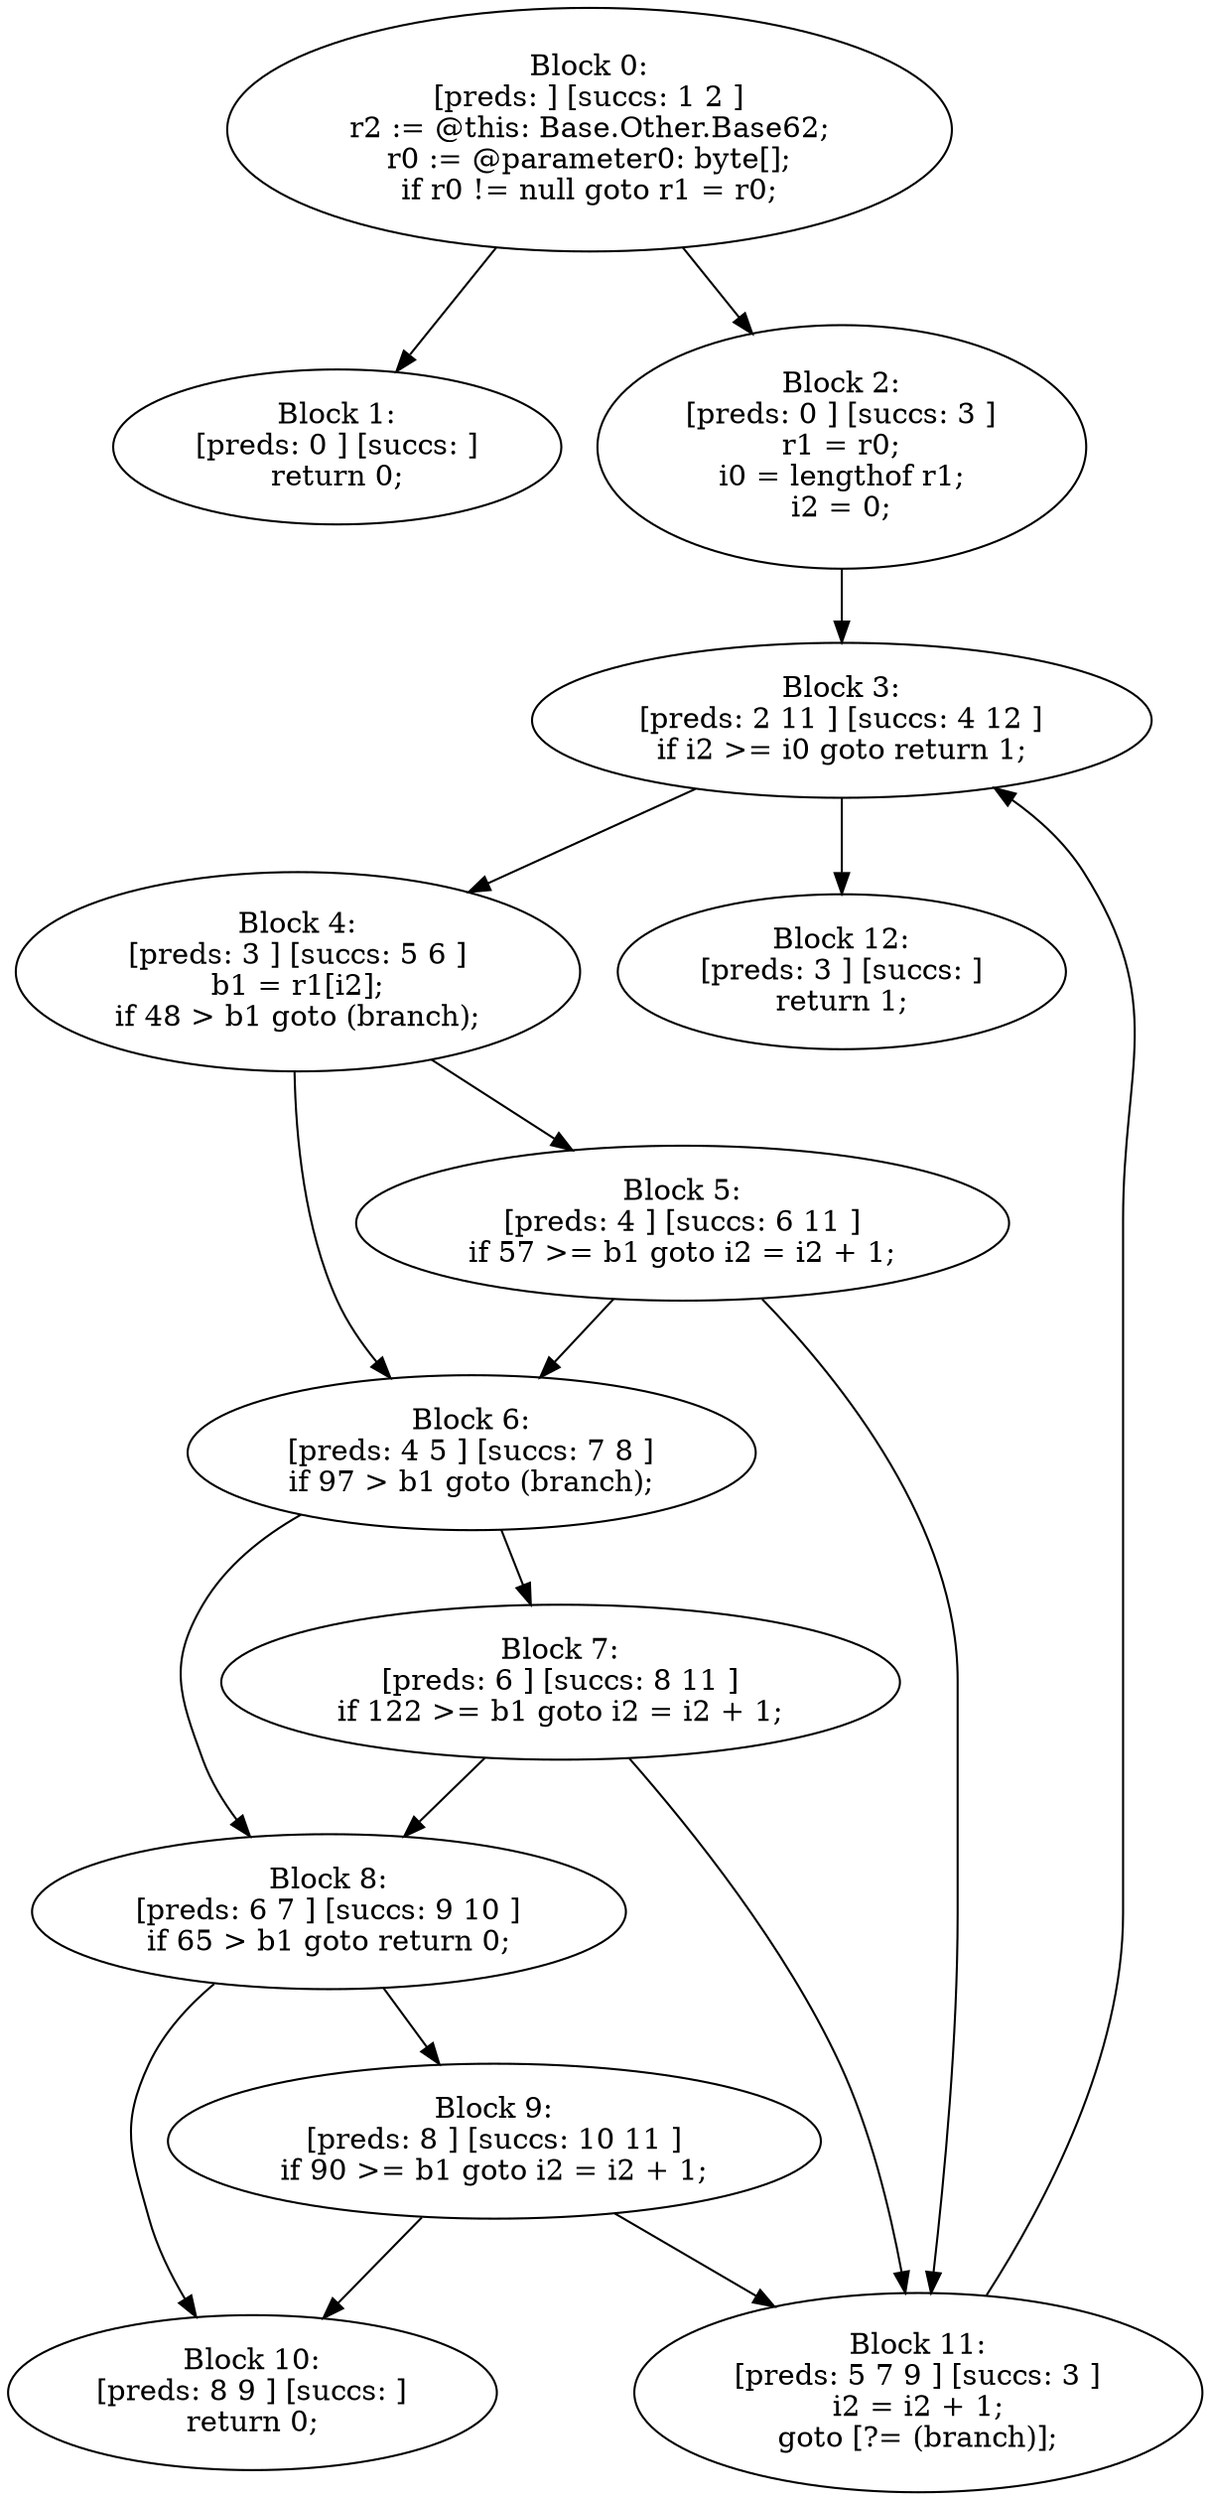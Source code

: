 digraph "unitGraph" {
    "Block 0:
[preds: ] [succs: 1 2 ]
r2 := @this: Base.Other.Base62;
r0 := @parameter0: byte[];
if r0 != null goto r1 = r0;
"
    "Block 1:
[preds: 0 ] [succs: ]
return 0;
"
    "Block 2:
[preds: 0 ] [succs: 3 ]
r1 = r0;
i0 = lengthof r1;
i2 = 0;
"
    "Block 3:
[preds: 2 11 ] [succs: 4 12 ]
if i2 >= i0 goto return 1;
"
    "Block 4:
[preds: 3 ] [succs: 5 6 ]
b1 = r1[i2];
if 48 > b1 goto (branch);
"
    "Block 5:
[preds: 4 ] [succs: 6 11 ]
if 57 >= b1 goto i2 = i2 + 1;
"
    "Block 6:
[preds: 4 5 ] [succs: 7 8 ]
if 97 > b1 goto (branch);
"
    "Block 7:
[preds: 6 ] [succs: 8 11 ]
if 122 >= b1 goto i2 = i2 + 1;
"
    "Block 8:
[preds: 6 7 ] [succs: 9 10 ]
if 65 > b1 goto return 0;
"
    "Block 9:
[preds: 8 ] [succs: 10 11 ]
if 90 >= b1 goto i2 = i2 + 1;
"
    "Block 10:
[preds: 8 9 ] [succs: ]
return 0;
"
    "Block 11:
[preds: 5 7 9 ] [succs: 3 ]
i2 = i2 + 1;
goto [?= (branch)];
"
    "Block 12:
[preds: 3 ] [succs: ]
return 1;
"
    "Block 0:
[preds: ] [succs: 1 2 ]
r2 := @this: Base.Other.Base62;
r0 := @parameter0: byte[];
if r0 != null goto r1 = r0;
"->"Block 1:
[preds: 0 ] [succs: ]
return 0;
";
    "Block 0:
[preds: ] [succs: 1 2 ]
r2 := @this: Base.Other.Base62;
r0 := @parameter0: byte[];
if r0 != null goto r1 = r0;
"->"Block 2:
[preds: 0 ] [succs: 3 ]
r1 = r0;
i0 = lengthof r1;
i2 = 0;
";
    "Block 2:
[preds: 0 ] [succs: 3 ]
r1 = r0;
i0 = lengthof r1;
i2 = 0;
"->"Block 3:
[preds: 2 11 ] [succs: 4 12 ]
if i2 >= i0 goto return 1;
";
    "Block 3:
[preds: 2 11 ] [succs: 4 12 ]
if i2 >= i0 goto return 1;
"->"Block 4:
[preds: 3 ] [succs: 5 6 ]
b1 = r1[i2];
if 48 > b1 goto (branch);
";
    "Block 3:
[preds: 2 11 ] [succs: 4 12 ]
if i2 >= i0 goto return 1;
"->"Block 12:
[preds: 3 ] [succs: ]
return 1;
";
    "Block 4:
[preds: 3 ] [succs: 5 6 ]
b1 = r1[i2];
if 48 > b1 goto (branch);
"->"Block 5:
[preds: 4 ] [succs: 6 11 ]
if 57 >= b1 goto i2 = i2 + 1;
";
    "Block 4:
[preds: 3 ] [succs: 5 6 ]
b1 = r1[i2];
if 48 > b1 goto (branch);
"->"Block 6:
[preds: 4 5 ] [succs: 7 8 ]
if 97 > b1 goto (branch);
";
    "Block 5:
[preds: 4 ] [succs: 6 11 ]
if 57 >= b1 goto i2 = i2 + 1;
"->"Block 6:
[preds: 4 5 ] [succs: 7 8 ]
if 97 > b1 goto (branch);
";
    "Block 5:
[preds: 4 ] [succs: 6 11 ]
if 57 >= b1 goto i2 = i2 + 1;
"->"Block 11:
[preds: 5 7 9 ] [succs: 3 ]
i2 = i2 + 1;
goto [?= (branch)];
";
    "Block 6:
[preds: 4 5 ] [succs: 7 8 ]
if 97 > b1 goto (branch);
"->"Block 7:
[preds: 6 ] [succs: 8 11 ]
if 122 >= b1 goto i2 = i2 + 1;
";
    "Block 6:
[preds: 4 5 ] [succs: 7 8 ]
if 97 > b1 goto (branch);
"->"Block 8:
[preds: 6 7 ] [succs: 9 10 ]
if 65 > b1 goto return 0;
";
    "Block 7:
[preds: 6 ] [succs: 8 11 ]
if 122 >= b1 goto i2 = i2 + 1;
"->"Block 8:
[preds: 6 7 ] [succs: 9 10 ]
if 65 > b1 goto return 0;
";
    "Block 7:
[preds: 6 ] [succs: 8 11 ]
if 122 >= b1 goto i2 = i2 + 1;
"->"Block 11:
[preds: 5 7 9 ] [succs: 3 ]
i2 = i2 + 1;
goto [?= (branch)];
";
    "Block 8:
[preds: 6 7 ] [succs: 9 10 ]
if 65 > b1 goto return 0;
"->"Block 9:
[preds: 8 ] [succs: 10 11 ]
if 90 >= b1 goto i2 = i2 + 1;
";
    "Block 8:
[preds: 6 7 ] [succs: 9 10 ]
if 65 > b1 goto return 0;
"->"Block 10:
[preds: 8 9 ] [succs: ]
return 0;
";
    "Block 9:
[preds: 8 ] [succs: 10 11 ]
if 90 >= b1 goto i2 = i2 + 1;
"->"Block 10:
[preds: 8 9 ] [succs: ]
return 0;
";
    "Block 9:
[preds: 8 ] [succs: 10 11 ]
if 90 >= b1 goto i2 = i2 + 1;
"->"Block 11:
[preds: 5 7 9 ] [succs: 3 ]
i2 = i2 + 1;
goto [?= (branch)];
";
    "Block 11:
[preds: 5 7 9 ] [succs: 3 ]
i2 = i2 + 1;
goto [?= (branch)];
"->"Block 3:
[preds: 2 11 ] [succs: 4 12 ]
if i2 >= i0 goto return 1;
";
}
